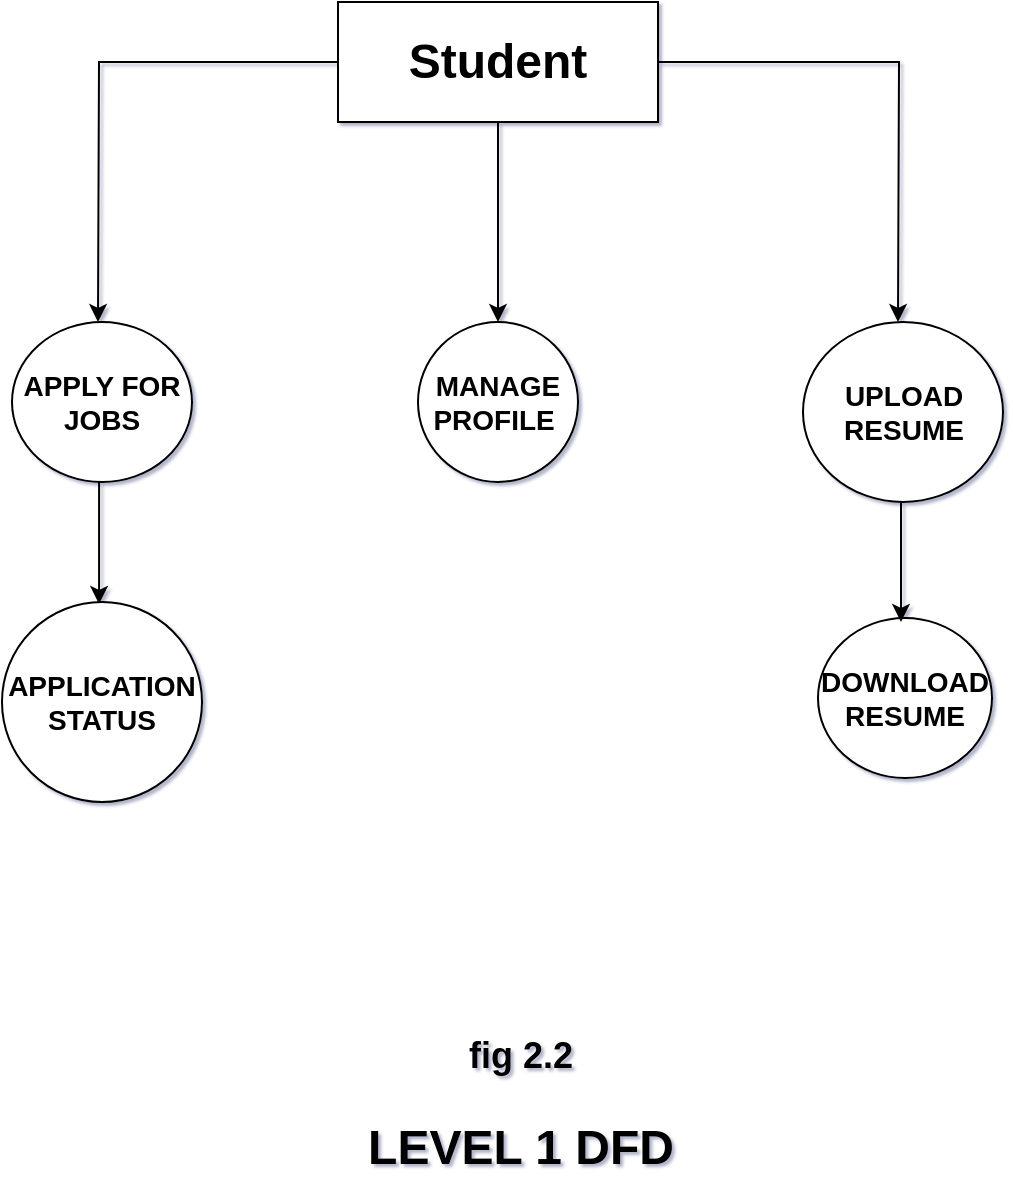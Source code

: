 <mxfile version="21.7.1" type="github">
  <diagram name="Page-1" id="rjGy5YyPrBwTc-FCCKnh">
    <mxGraphModel dx="880" dy="484" grid="0" gridSize="10" guides="1" tooltips="1" connect="1" arrows="1" fold="1" page="1" pageScale="1" pageWidth="850" pageHeight="1100" background="none" math="0" shadow="1">
      <root>
        <mxCell id="0" />
        <mxCell id="1" parent="0" />
        <mxCell id="gnQRgpkNDzssGDymNENJ-2" style="edgeStyle=orthogonalEdgeStyle;rounded=0;orthogonalLoop=1;jettySize=auto;html=1;" parent="1" source="gnQRgpkNDzssGDymNENJ-1" edge="1">
          <mxGeometry relative="1" as="geometry">
            <mxPoint x="358" y="200" as="targetPoint" />
          </mxGeometry>
        </mxCell>
        <mxCell id="gnQRgpkNDzssGDymNENJ-3" style="edgeStyle=orthogonalEdgeStyle;rounded=0;orthogonalLoop=1;jettySize=auto;html=1;" parent="1" source="gnQRgpkNDzssGDymNENJ-1" edge="1">
          <mxGeometry relative="1" as="geometry">
            <mxPoint x="158" y="200" as="targetPoint" />
          </mxGeometry>
        </mxCell>
        <mxCell id="gnQRgpkNDzssGDymNENJ-4" style="edgeStyle=orthogonalEdgeStyle;rounded=0;orthogonalLoop=1;jettySize=auto;html=1;" parent="1" source="gnQRgpkNDzssGDymNENJ-1" edge="1">
          <mxGeometry relative="1" as="geometry">
            <mxPoint x="558" y="200" as="targetPoint" />
          </mxGeometry>
        </mxCell>
        <mxCell id="gnQRgpkNDzssGDymNENJ-1" value="&lt;font style=&quot;font-size: 24px;&quot;&gt;&lt;b&gt;Student&lt;/b&gt;&lt;/font&gt;" style="whiteSpace=wrap;html=1;" parent="1" vertex="1">
          <mxGeometry x="278" y="40" width="160" height="60" as="geometry" />
        </mxCell>
        <mxCell id="gnQRgpkNDzssGDymNENJ-9" style="edgeStyle=orthogonalEdgeStyle;rounded=0;orthogonalLoop=1;jettySize=auto;html=1;" parent="1" edge="1">
          <mxGeometry relative="1" as="geometry">
            <mxPoint x="158.54" y="341" as="targetPoint" />
            <mxPoint x="158.54" y="251" as="sourcePoint" />
          </mxGeometry>
        </mxCell>
        <mxCell id="gnQRgpkNDzssGDymNENJ-20" value="&lt;font style=&quot;font-size: 24px;&quot;&gt;&lt;b style=&quot;&quot;&gt;LEVEL 1 DFD&lt;/b&gt;&lt;/font&gt;" style="text;html=1;align=center;verticalAlign=middle;resizable=0;points=[];autosize=1;strokeColor=none;fillColor=none;" parent="1" vertex="1">
          <mxGeometry x="279" y="593" width="180" height="40" as="geometry" />
        </mxCell>
        <mxCell id="gnQRgpkNDzssGDymNENJ-21" value="&lt;font style=&quot;font-size: 14px;&quot;&gt;&lt;b&gt;APPLY FOR JOBS&lt;/b&gt;&lt;/font&gt;" style="ellipse;whiteSpace=wrap;html=1;fontColor=default;" parent="1" vertex="1">
          <mxGeometry x="115" y="200" width="90" height="80" as="geometry" />
        </mxCell>
        <mxCell id="gnQRgpkNDzssGDymNENJ-25" value="&lt;font style=&quot;font-size: 14px;&quot;&gt;&lt;b&gt;APPLICATION STATUS&lt;/b&gt;&lt;/font&gt;" style="ellipse;whiteSpace=wrap;html=1;" parent="1" vertex="1">
          <mxGeometry x="110" y="340" width="100" height="100" as="geometry" />
        </mxCell>
        <mxCell id="gnQRgpkNDzssGDymNENJ-26" value="&lt;b&gt;&lt;font style=&quot;font-size: 14px;&quot;&gt;MANAGE PROFILE&amp;nbsp;&lt;/font&gt;&lt;/b&gt;" style="ellipse;whiteSpace=wrap;html=1;" parent="1" vertex="1">
          <mxGeometry x="318" y="200" width="80" height="80" as="geometry" />
        </mxCell>
        <mxCell id="gnQRgpkNDzssGDymNENJ-27" value="&lt;b&gt;&lt;font style=&quot;font-size: 14px;&quot;&gt;DOWNLOAD RESUME&lt;/font&gt;&lt;/b&gt;" style="ellipse;whiteSpace=wrap;html=1;" parent="1" vertex="1">
          <mxGeometry x="518" y="348" width="87" height="80" as="geometry" />
        </mxCell>
        <mxCell id="gnQRgpkNDzssGDymNENJ-34" style="edgeStyle=orthogonalEdgeStyle;rounded=0;orthogonalLoop=1;jettySize=auto;html=1;" parent="1" edge="1">
          <mxGeometry relative="1" as="geometry">
            <mxPoint x="559.5" y="290" as="sourcePoint" />
            <mxPoint x="559.5" y="350" as="targetPoint" />
          </mxGeometry>
        </mxCell>
        <mxCell id="gnQRgpkNDzssGDymNENJ-29" value="&lt;font style=&quot;font-size: 14px;&quot;&gt;&lt;b&gt;UPLOAD RESUME&lt;/b&gt;&lt;/font&gt;" style="ellipse;whiteSpace=wrap;html=1;" parent="1" vertex="1">
          <mxGeometry x="510.5" y="200" width="100" height="90" as="geometry" />
        </mxCell>
        <mxCell id="VnxB5GE3oboy1rmMXXot-1" value="&lt;font style=&quot;font-size: 18px;&quot;&gt;&lt;b&gt;fig 2.2&lt;/b&gt;&lt;/font&gt;" style="text;html=1;align=center;verticalAlign=middle;resizable=0;points=[];autosize=1;strokeColor=none;fillColor=none;" vertex="1" parent="1">
          <mxGeometry x="334" y="550" width="70" height="34" as="geometry" />
        </mxCell>
      </root>
    </mxGraphModel>
  </diagram>
</mxfile>
